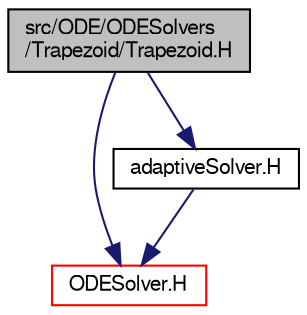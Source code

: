 digraph "src/ODE/ODESolvers/Trapezoid/Trapezoid.H"
{
  bgcolor="transparent";
  edge [fontname="FreeSans",fontsize="10",labelfontname="FreeSans",labelfontsize="10"];
  node [fontname="FreeSans",fontsize="10",shape=record];
  Node0 [label="src/ODE/ODESolvers\l/Trapezoid/Trapezoid.H",height=0.2,width=0.4,color="black", fillcolor="grey75", style="filled", fontcolor="black"];
  Node0 -> Node1 [color="midnightblue",fontsize="10",style="solid",fontname="FreeSans"];
  Node1 [label="ODESolver.H",height=0.2,width=0.4,color="red",URL="$a08288.html"];
  Node0 -> Node94 [color="midnightblue",fontsize="10",style="solid",fontname="FreeSans"];
  Node94 [label="adaptiveSolver.H",height=0.2,width=0.4,color="black",URL="$a08276.html"];
  Node94 -> Node1 [color="midnightblue",fontsize="10",style="solid",fontname="FreeSans"];
}
